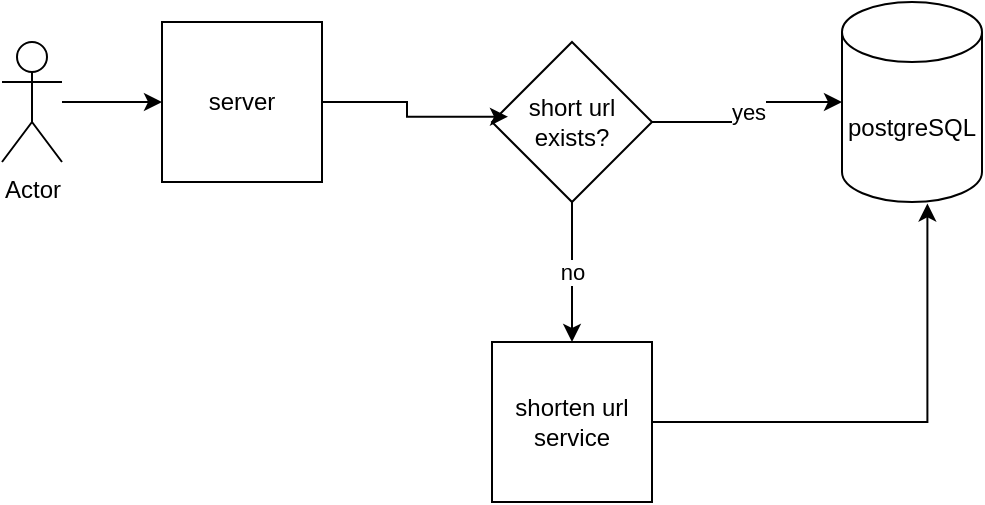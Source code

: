 <mxfile version="24.7.4">
  <diagram name="Page-1" id="G6OOkFjqG4aAMeKWmwRF">
    <mxGraphModel dx="836" dy="469" grid="1" gridSize="10" guides="1" tooltips="1" connect="1" arrows="1" fold="1" page="1" pageScale="1" pageWidth="850" pageHeight="1100" math="0" shadow="0">
      <root>
        <mxCell id="0" />
        <mxCell id="1" parent="0" />
        <mxCell id="3MP7k1bn0XeVjhgAdqoI-5" style="edgeStyle=orthogonalEdgeStyle;rounded=0;orthogonalLoop=1;jettySize=auto;html=1;" edge="1" parent="1" source="3MP7k1bn0XeVjhgAdqoI-4" target="3MP7k1bn0XeVjhgAdqoI-6">
          <mxGeometry relative="1" as="geometry">
            <mxPoint x="220" y="160" as="targetPoint" />
          </mxGeometry>
        </mxCell>
        <mxCell id="3MP7k1bn0XeVjhgAdqoI-4" value="Actor" style="shape=umlActor;verticalLabelPosition=bottom;verticalAlign=top;html=1;outlineConnect=0;" vertex="1" parent="1">
          <mxGeometry x="100" y="130" width="30" height="60" as="geometry" />
        </mxCell>
        <mxCell id="3MP7k1bn0XeVjhgAdqoI-6" value="server" style="whiteSpace=wrap;html=1;aspect=fixed;" vertex="1" parent="1">
          <mxGeometry x="180" y="120" width="80" height="80" as="geometry" />
        </mxCell>
        <mxCell id="3MP7k1bn0XeVjhgAdqoI-10" value="postgreSQL" style="shape=cylinder3;whiteSpace=wrap;html=1;boundedLbl=1;backgroundOutline=1;size=15;" vertex="1" parent="1">
          <mxGeometry x="520" y="110" width="70" height="100" as="geometry" />
        </mxCell>
        <mxCell id="3MP7k1bn0XeVjhgAdqoI-16" value="yes" style="edgeStyle=orthogonalEdgeStyle;rounded=0;orthogonalLoop=1;jettySize=auto;html=1;exitX=1;exitY=0.5;exitDx=0;exitDy=0;" edge="1" parent="1" source="3MP7k1bn0XeVjhgAdqoI-14" target="3MP7k1bn0XeVjhgAdqoI-10">
          <mxGeometry relative="1" as="geometry" />
        </mxCell>
        <mxCell id="3MP7k1bn0XeVjhgAdqoI-17" value="no" style="edgeStyle=orthogonalEdgeStyle;rounded=0;orthogonalLoop=1;jettySize=auto;html=1;exitX=0.5;exitY=1;exitDx=0;exitDy=0;" edge="1" parent="1" source="3MP7k1bn0XeVjhgAdqoI-14" target="3MP7k1bn0XeVjhgAdqoI-18">
          <mxGeometry relative="1" as="geometry">
            <mxPoint x="385" y="290" as="targetPoint" />
          </mxGeometry>
        </mxCell>
        <mxCell id="3MP7k1bn0XeVjhgAdqoI-14" value="short url exists?" style="rhombus;whiteSpace=wrap;html=1;" vertex="1" parent="1">
          <mxGeometry x="345" y="130" width="80" height="80" as="geometry" />
        </mxCell>
        <mxCell id="3MP7k1bn0XeVjhgAdqoI-15" style="edgeStyle=orthogonalEdgeStyle;rounded=0;orthogonalLoop=1;jettySize=auto;html=1;exitX=1;exitY=0.5;exitDx=0;exitDy=0;entryX=0.1;entryY=0.467;entryDx=0;entryDy=0;entryPerimeter=0;" edge="1" parent="1" source="3MP7k1bn0XeVjhgAdqoI-6" target="3MP7k1bn0XeVjhgAdqoI-14">
          <mxGeometry relative="1" as="geometry" />
        </mxCell>
        <mxCell id="3MP7k1bn0XeVjhgAdqoI-18" value="shorten url service" style="whiteSpace=wrap;html=1;aspect=fixed;" vertex="1" parent="1">
          <mxGeometry x="345" y="280" width="80" height="80" as="geometry" />
        </mxCell>
        <mxCell id="3MP7k1bn0XeVjhgAdqoI-19" style="edgeStyle=orthogonalEdgeStyle;rounded=0;orthogonalLoop=1;jettySize=auto;html=1;exitX=1;exitY=0.5;exitDx=0;exitDy=0;entryX=0.61;entryY=1.007;entryDx=0;entryDy=0;entryPerimeter=0;" edge="1" parent="1" source="3MP7k1bn0XeVjhgAdqoI-18" target="3MP7k1bn0XeVjhgAdqoI-10">
          <mxGeometry relative="1" as="geometry" />
        </mxCell>
      </root>
    </mxGraphModel>
  </diagram>
</mxfile>
